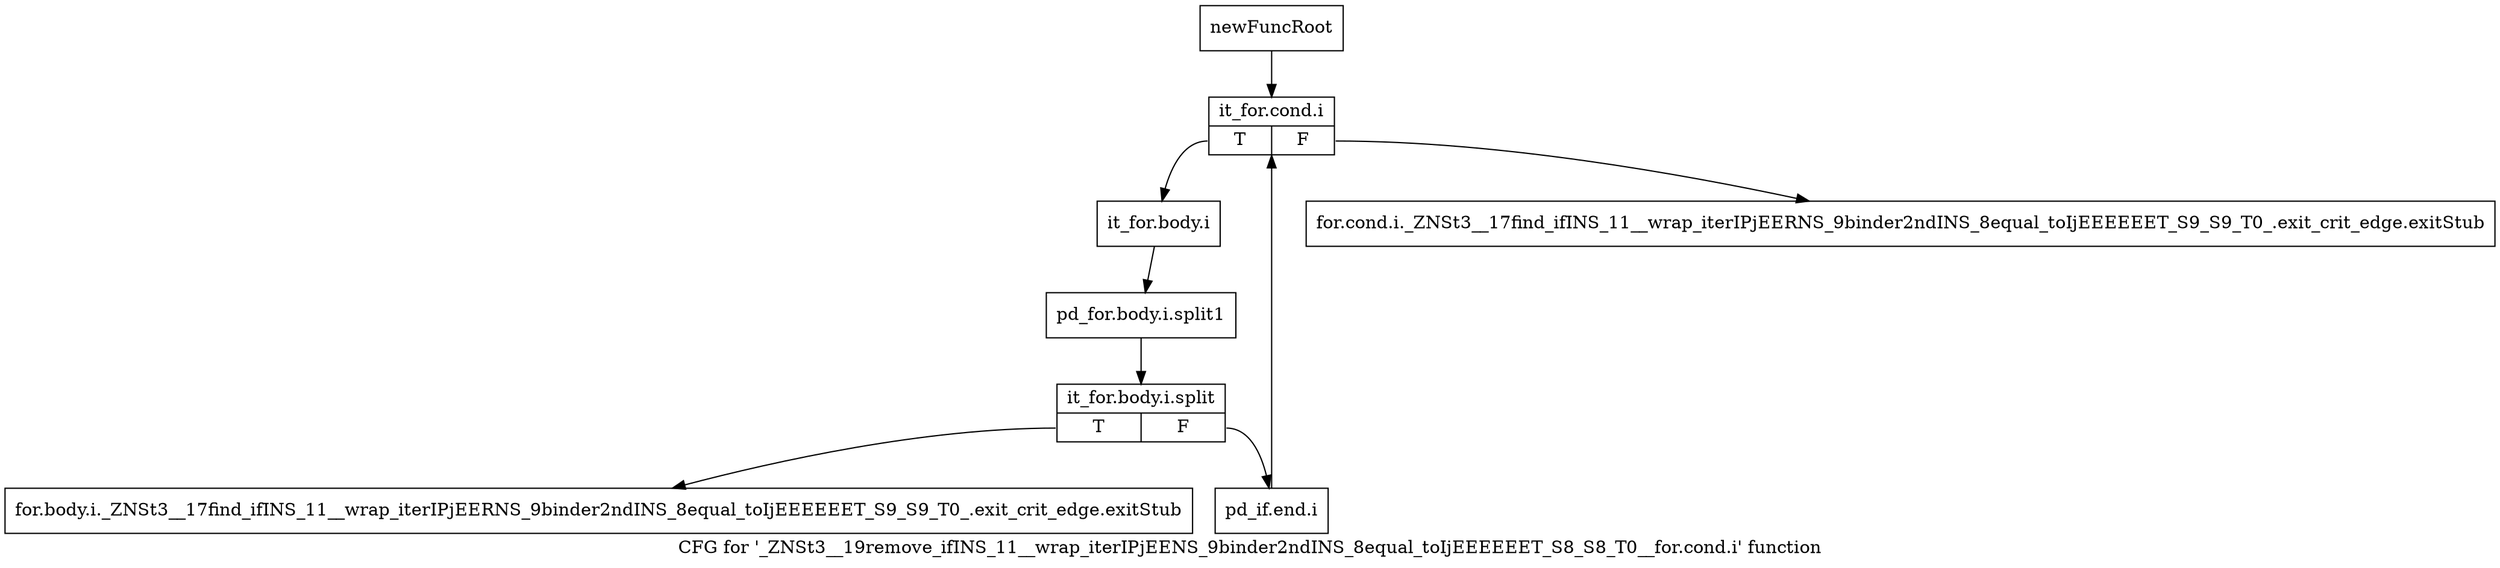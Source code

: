 digraph "CFG for '_ZNSt3__19remove_ifINS_11__wrap_iterIPjEENS_9binder2ndINS_8equal_toIjEEEEEET_S8_S8_T0__for.cond.i' function" {
	label="CFG for '_ZNSt3__19remove_ifINS_11__wrap_iterIPjEENS_9binder2ndINS_8equal_toIjEEEEEET_S8_S8_T0__for.cond.i' function";

	Node0x8f6acf0 [shape=record,label="{newFuncRoot}"];
	Node0x8f6acf0 -> Node0x8f6b220;
	Node0x8f6ad40 [shape=record,label="{for.cond.i._ZNSt3__17find_ifINS_11__wrap_iterIPjEERNS_9binder2ndINS_8equal_toIjEEEEEET_S9_S9_T0_.exit_crit_edge.exitStub}"];
	Node0x8f6b1d0 [shape=record,label="{for.body.i._ZNSt3__17find_ifINS_11__wrap_iterIPjEERNS_9binder2ndINS_8equal_toIjEEEEEET_S9_S9_T0_.exit_crit_edge.exitStub}"];
	Node0x8f6b220 [shape=record,label="{it_for.cond.i|{<s0>T|<s1>F}}"];
	Node0x8f6b220:s0 -> Node0x8f6b270;
	Node0x8f6b220:s1 -> Node0x8f6ad40;
	Node0x8f6b270 [shape=record,label="{it_for.body.i}"];
	Node0x8f6b270 -> Node0xc392470;
	Node0xc392470 [shape=record,label="{pd_for.body.i.split1}"];
	Node0xc392470 -> Node0x8dafb30;
	Node0x8dafb30 [shape=record,label="{it_for.body.i.split|{<s0>T|<s1>F}}"];
	Node0x8dafb30:s0 -> Node0x8f6b1d0;
	Node0x8dafb30:s1 -> Node0x8f6b2c0;
	Node0x8f6b2c0 [shape=record,label="{pd_if.end.i}"];
	Node0x8f6b2c0 -> Node0x8f6b220;
}
